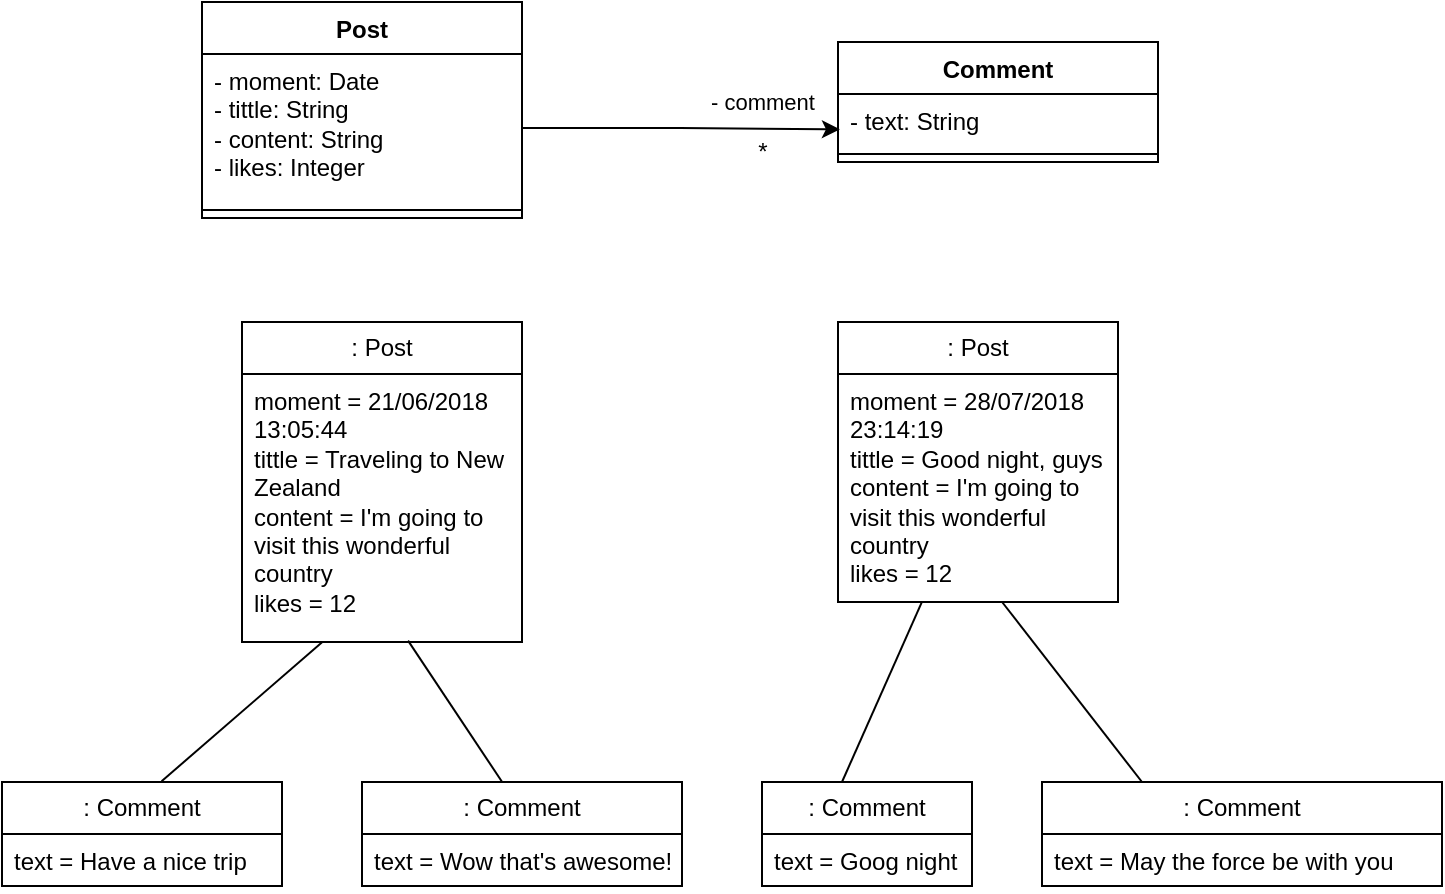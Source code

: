 <mxfile version="26.0.9">
  <diagram id="C5RBs43oDa-KdzZeNtuy" name="Page-1">
    <mxGraphModel dx="836" dy="829" grid="1" gridSize="10" guides="1" tooltips="1" connect="1" arrows="1" fold="1" page="1" pageScale="1" pageWidth="827" pageHeight="1169" math="0" shadow="0">
      <root>
        <mxCell id="WIyWlLk6GJQsqaUBKTNV-0" />
        <mxCell id="WIyWlLk6GJQsqaUBKTNV-1" parent="WIyWlLk6GJQsqaUBKTNV-0" />
        <mxCell id="_Jn-oIF5UfG4t5KtgDe5-0" value="Post" style="swimlane;fontStyle=1;align=center;verticalAlign=top;childLayout=stackLayout;horizontal=1;startSize=26;horizontalStack=0;resizeParent=1;resizeParentMax=0;resizeLast=0;collapsible=1;marginBottom=0;whiteSpace=wrap;html=1;" vertex="1" parent="WIyWlLk6GJQsqaUBKTNV-1">
          <mxGeometry x="160" y="40" width="160" height="108" as="geometry">
            <mxRectangle x="20" y="40" width="60" height="30" as="alternateBounds" />
          </mxGeometry>
        </mxCell>
        <mxCell id="_Jn-oIF5UfG4t5KtgDe5-1" value="- moment: Date&lt;div&gt;- tittle: String&lt;br&gt;&lt;/div&gt;&lt;div&gt;- content: String&lt;br&gt;&lt;/div&gt;&lt;div&gt;- likes: Integer&lt;/div&gt;" style="text;strokeColor=none;fillColor=none;align=left;verticalAlign=top;spacingLeft=4;spacingRight=4;overflow=hidden;rotatable=0;points=[[0,0.5],[1,0.5]];portConstraint=eastwest;whiteSpace=wrap;html=1;" vertex="1" parent="_Jn-oIF5UfG4t5KtgDe5-0">
          <mxGeometry y="26" width="160" height="74" as="geometry" />
        </mxCell>
        <mxCell id="_Jn-oIF5UfG4t5KtgDe5-2" value="" style="line;strokeWidth=1;fillColor=none;align=left;verticalAlign=middle;spacingTop=-1;spacingLeft=3;spacingRight=3;rotatable=0;labelPosition=right;points=[];portConstraint=eastwest;strokeColor=inherit;" vertex="1" parent="_Jn-oIF5UfG4t5KtgDe5-0">
          <mxGeometry y="100" width="160" height="8" as="geometry" />
        </mxCell>
        <mxCell id="_Jn-oIF5UfG4t5KtgDe5-4" value="Comment" style="swimlane;fontStyle=1;align=center;verticalAlign=top;childLayout=stackLayout;horizontal=1;startSize=26;horizontalStack=0;resizeParent=1;resizeParentMax=0;resizeLast=0;collapsible=1;marginBottom=0;whiteSpace=wrap;html=1;" vertex="1" parent="WIyWlLk6GJQsqaUBKTNV-1">
          <mxGeometry x="478" y="60" width="160" height="60" as="geometry" />
        </mxCell>
        <mxCell id="_Jn-oIF5UfG4t5KtgDe5-5" value="- text: String" style="text;strokeColor=none;fillColor=none;align=left;verticalAlign=top;spacingLeft=4;spacingRight=4;overflow=hidden;rotatable=0;points=[[0,0.5],[1,0.5]];portConstraint=eastwest;whiteSpace=wrap;html=1;" vertex="1" parent="_Jn-oIF5UfG4t5KtgDe5-4">
          <mxGeometry y="26" width="160" height="26" as="geometry" />
        </mxCell>
        <mxCell id="_Jn-oIF5UfG4t5KtgDe5-6" value="" style="line;strokeWidth=1;fillColor=none;align=left;verticalAlign=middle;spacingTop=-1;spacingLeft=3;spacingRight=3;rotatable=0;labelPosition=right;points=[];portConstraint=eastwest;strokeColor=inherit;" vertex="1" parent="_Jn-oIF5UfG4t5KtgDe5-4">
          <mxGeometry y="52" width="160" height="8" as="geometry" />
        </mxCell>
        <mxCell id="_Jn-oIF5UfG4t5KtgDe5-30" value=": Comment" style="swimlane;fontStyle=0;childLayout=stackLayout;horizontal=1;startSize=26;fillColor=none;horizontalStack=0;resizeParent=1;resizeParentMax=0;resizeLast=0;collapsible=1;marginBottom=0;whiteSpace=wrap;html=1;" vertex="1" parent="WIyWlLk6GJQsqaUBKTNV-1">
          <mxGeometry x="60" y="430" width="140" height="52" as="geometry" />
        </mxCell>
        <mxCell id="_Jn-oIF5UfG4t5KtgDe5-31" value="text = Have a nice trip" style="text;strokeColor=none;fillColor=none;align=left;verticalAlign=top;spacingLeft=4;spacingRight=4;overflow=hidden;rotatable=0;points=[[0,0.5],[1,0.5]];portConstraint=eastwest;whiteSpace=wrap;html=1;" vertex="1" parent="_Jn-oIF5UfG4t5KtgDe5-30">
          <mxGeometry y="26" width="140" height="26" as="geometry" />
        </mxCell>
        <mxCell id="_Jn-oIF5UfG4t5KtgDe5-34" value=": Comment" style="swimlane;fontStyle=0;childLayout=stackLayout;horizontal=1;startSize=26;fillColor=none;horizontalStack=0;resizeParent=1;resizeParentMax=0;resizeLast=0;collapsible=1;marginBottom=0;whiteSpace=wrap;html=1;" vertex="1" parent="WIyWlLk6GJQsqaUBKTNV-1">
          <mxGeometry x="240" y="430" width="160" height="52" as="geometry" />
        </mxCell>
        <mxCell id="_Jn-oIF5UfG4t5KtgDe5-35" value="text = Wow that&#39;s awesome!" style="text;strokeColor=none;fillColor=none;align=left;verticalAlign=top;spacingLeft=4;spacingRight=4;overflow=hidden;rotatable=0;points=[[0,0.5],[1,0.5]];portConstraint=eastwest;whiteSpace=wrap;html=1;" vertex="1" parent="_Jn-oIF5UfG4t5KtgDe5-34">
          <mxGeometry y="26" width="160" height="26" as="geometry" />
        </mxCell>
        <mxCell id="_Jn-oIF5UfG4t5KtgDe5-36" value=": Comment" style="swimlane;fontStyle=0;childLayout=stackLayout;horizontal=1;startSize=26;fillColor=none;horizontalStack=0;resizeParent=1;resizeParentMax=0;resizeLast=0;collapsible=1;marginBottom=0;whiteSpace=wrap;html=1;" vertex="1" parent="WIyWlLk6GJQsqaUBKTNV-1">
          <mxGeometry x="440" y="430" width="105" height="52" as="geometry" />
        </mxCell>
        <mxCell id="_Jn-oIF5UfG4t5KtgDe5-37" value="text = Goog night" style="text;strokeColor=none;fillColor=none;align=left;verticalAlign=top;spacingLeft=4;spacingRight=4;overflow=hidden;rotatable=0;points=[[0,0.5],[1,0.5]];portConstraint=eastwest;whiteSpace=wrap;html=1;" vertex="1" parent="_Jn-oIF5UfG4t5KtgDe5-36">
          <mxGeometry y="26" width="105" height="26" as="geometry" />
        </mxCell>
        <mxCell id="_Jn-oIF5UfG4t5KtgDe5-38" value=": Comment" style="swimlane;fontStyle=0;childLayout=stackLayout;horizontal=1;startSize=26;fillColor=none;horizontalStack=0;resizeParent=1;resizeParentMax=0;resizeLast=0;collapsible=1;marginBottom=0;whiteSpace=wrap;html=1;" vertex="1" parent="WIyWlLk6GJQsqaUBKTNV-1">
          <mxGeometry x="580" y="430" width="200" height="52" as="geometry" />
        </mxCell>
        <mxCell id="_Jn-oIF5UfG4t5KtgDe5-39" value="text = May the force be with you" style="text;strokeColor=none;fillColor=none;align=left;verticalAlign=top;spacingLeft=4;spacingRight=4;overflow=hidden;rotatable=0;points=[[0,0.5],[1,0.5]];portConstraint=eastwest;whiteSpace=wrap;html=1;" vertex="1" parent="_Jn-oIF5UfG4t5KtgDe5-38">
          <mxGeometry y="26" width="200" height="26" as="geometry" />
        </mxCell>
        <mxCell id="_Jn-oIF5UfG4t5KtgDe5-41" value=": Post" style="swimlane;fontStyle=0;childLayout=stackLayout;horizontal=1;startSize=26;fillColor=none;horizontalStack=0;resizeParent=1;resizeParentMax=0;resizeLast=0;collapsible=1;marginBottom=0;whiteSpace=wrap;html=1;" vertex="1" parent="WIyWlLk6GJQsqaUBKTNV-1">
          <mxGeometry x="180" y="200" width="140" height="160" as="geometry" />
        </mxCell>
        <mxCell id="_Jn-oIF5UfG4t5KtgDe5-43" value="moment = 21/06/2018 13:05:44&lt;div&gt;tittle = Traveling to New Zealand&lt;/div&gt;&lt;div&gt;content = I&#39;m going to visit this wonderful country&lt;/div&gt;&lt;div&gt;likes = 12&lt;/div&gt;" style="text;strokeColor=none;fillColor=none;align=left;verticalAlign=top;spacingLeft=4;spacingRight=4;overflow=hidden;rotatable=0;points=[[0,0.5],[1,0.5]];portConstraint=eastwest;whiteSpace=wrap;html=1;" vertex="1" parent="_Jn-oIF5UfG4t5KtgDe5-41">
          <mxGeometry y="26" width="140" height="134" as="geometry" />
        </mxCell>
        <mxCell id="_Jn-oIF5UfG4t5KtgDe5-45" value=": Post" style="swimlane;fontStyle=0;childLayout=stackLayout;horizontal=1;startSize=26;fillColor=none;horizontalStack=0;resizeParent=1;resizeParentMax=0;resizeLast=0;collapsible=1;marginBottom=0;whiteSpace=wrap;html=1;" vertex="1" parent="WIyWlLk6GJQsqaUBKTNV-1">
          <mxGeometry x="478" y="200" width="140" height="140" as="geometry" />
        </mxCell>
        <mxCell id="_Jn-oIF5UfG4t5KtgDe5-46" value="moment = 28/07/2018 23:14:19&lt;div&gt;tittle = Good night, guys&lt;/div&gt;&lt;div&gt;content = I&#39;m going to visit this wonderful country&lt;/div&gt;&lt;div&gt;likes = 12&lt;/div&gt;" style="text;strokeColor=none;fillColor=none;align=left;verticalAlign=top;spacingLeft=4;spacingRight=4;overflow=hidden;rotatable=0;points=[[0,0.5],[1,0.5]];portConstraint=eastwest;whiteSpace=wrap;html=1;" vertex="1" parent="_Jn-oIF5UfG4t5KtgDe5-45">
          <mxGeometry y="26" width="140" height="114" as="geometry" />
        </mxCell>
        <mxCell id="_Jn-oIF5UfG4t5KtgDe5-50" style="edgeStyle=orthogonalEdgeStyle;rounded=0;orthogonalLoop=1;jettySize=auto;html=1;exitX=1;exitY=0.5;exitDx=0;exitDy=0;entryX=0.006;entryY=0.679;entryDx=0;entryDy=0;entryPerimeter=0;" edge="1" parent="WIyWlLk6GJQsqaUBKTNV-1" source="_Jn-oIF5UfG4t5KtgDe5-1" target="_Jn-oIF5UfG4t5KtgDe5-5">
          <mxGeometry relative="1" as="geometry" />
        </mxCell>
        <mxCell id="_Jn-oIF5UfG4t5KtgDe5-51" value="- comment" style="edgeLabel;html=1;align=center;verticalAlign=middle;resizable=0;points=[];" vertex="1" connectable="0" parent="_Jn-oIF5UfG4t5KtgDe5-50">
          <mxGeometry x="0.399" relative="1" as="geometry">
            <mxPoint x="9" y="-14" as="offset" />
          </mxGeometry>
        </mxCell>
        <mxCell id="_Jn-oIF5UfG4t5KtgDe5-52" value="*" style="text;html=1;align=center;verticalAlign=middle;resizable=0;points=[];autosize=1;strokeColor=none;fillColor=none;" vertex="1" parent="WIyWlLk6GJQsqaUBKTNV-1">
          <mxGeometry x="425" y="100" width="30" height="30" as="geometry" />
        </mxCell>
        <mxCell id="_Jn-oIF5UfG4t5KtgDe5-60" value="" style="endArrow=none;html=1;rounded=0;exitX=0.593;exitY=0.995;exitDx=0;exitDy=0;exitPerimeter=0;entryX=0.438;entryY=0;entryDx=0;entryDy=0;entryPerimeter=0;" edge="1" parent="WIyWlLk6GJQsqaUBKTNV-1" source="_Jn-oIF5UfG4t5KtgDe5-43" target="_Jn-oIF5UfG4t5KtgDe5-34">
          <mxGeometry relative="1" as="geometry">
            <mxPoint x="280" y="400" as="sourcePoint" />
            <mxPoint x="356" y="430" as="targetPoint" />
          </mxGeometry>
        </mxCell>
        <mxCell id="_Jn-oIF5UfG4t5KtgDe5-64" value="" style="endArrow=none;html=1;rounded=0;exitX=0.288;exitY=0.999;exitDx=0;exitDy=0;exitPerimeter=0;entryX=0.57;entryY=-0.007;entryDx=0;entryDy=0;entryPerimeter=0;" edge="1" parent="WIyWlLk6GJQsqaUBKTNV-1" source="_Jn-oIF5UfG4t5KtgDe5-43" target="_Jn-oIF5UfG4t5KtgDe5-30">
          <mxGeometry relative="1" as="geometry">
            <mxPoint x="230" y="370" as="sourcePoint" />
            <mxPoint x="390" y="370" as="targetPoint" />
          </mxGeometry>
        </mxCell>
        <mxCell id="_Jn-oIF5UfG4t5KtgDe5-67" value="" style="endArrow=none;html=1;rounded=0;entryX=0.299;entryY=1.002;entryDx=0;entryDy=0;entryPerimeter=0;" edge="1" parent="WIyWlLk6GJQsqaUBKTNV-1" target="_Jn-oIF5UfG4t5KtgDe5-46">
          <mxGeometry relative="1" as="geometry">
            <mxPoint x="480" y="430" as="sourcePoint" />
            <mxPoint x="615" y="380" as="targetPoint" />
          </mxGeometry>
        </mxCell>
        <mxCell id="_Jn-oIF5UfG4t5KtgDe5-70" value="" style="endArrow=none;html=1;rounded=0;exitX=0.586;exitY=1;exitDx=0;exitDy=0;exitPerimeter=0;entryX=0.25;entryY=0;entryDx=0;entryDy=0;" edge="1" parent="WIyWlLk6GJQsqaUBKTNV-1" source="_Jn-oIF5UfG4t5KtgDe5-46" target="_Jn-oIF5UfG4t5KtgDe5-38">
          <mxGeometry relative="1" as="geometry">
            <mxPoint x="490" y="370" as="sourcePoint" />
            <mxPoint x="650" y="370" as="targetPoint" />
          </mxGeometry>
        </mxCell>
      </root>
    </mxGraphModel>
  </diagram>
</mxfile>
